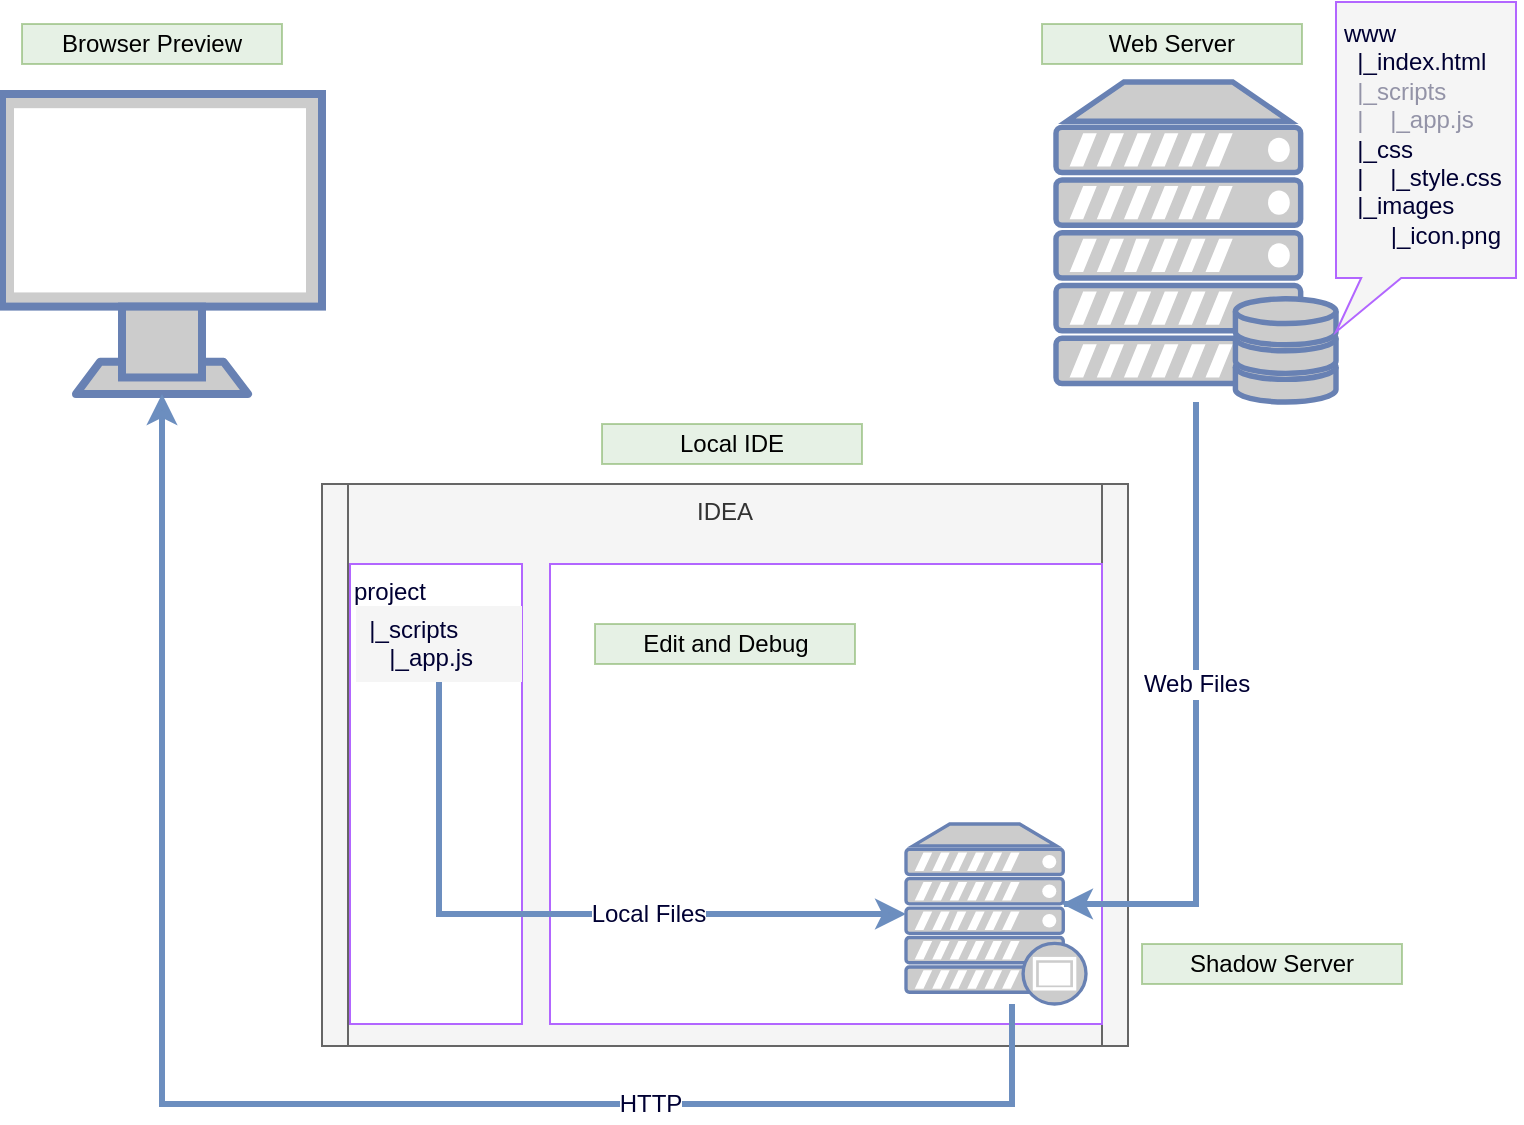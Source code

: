 <mxfile version="12.4.7" type="device"><diagram id="FZgArxikKJooWWQ8TWK9" name="Page-1"><mxGraphModel dx="1422" dy="768" grid="1" gridSize="10" guides="1" tooltips="1" connect="1" arrows="1" fold="1" page="1" pageScale="1" pageWidth="850" pageHeight="1100" math="0" shadow="0"><root><mxCell id="0"/><mxCell id="1" parent="0"/><mxCell id="CG06ZEwu5YbVa7UjZx3x-20" value="IDEA" style="shape=process;whiteSpace=wrap;html=1;backgroundOutline=1;labelBackgroundColor=none;strokeColor=#666666;fontColor=#333333;align=center;size=0.032;fillColor=#f5f5f5;verticalAlign=top;" vertex="1" parent="1"><mxGeometry x="200" y="300" width="403" height="281" as="geometry"/></mxCell><mxCell id="CG06ZEwu5YbVa7UjZx3x-8" value="" style="fontColor=#0066CC;verticalAlign=middle;verticalLabelPosition=middle;labelPosition=center;align=center;html=1;outlineConnect=0;fillColor=#CCCCCC;strokeColor=#6881B3;gradientColor=none;gradientDirection=north;strokeWidth=2;shape=mxgraph.networks.monitor;" vertex="1" parent="1"><mxGeometry x="40" y="105" width="160" height="150" as="geometry"/></mxCell><mxCell id="CG06ZEwu5YbVa7UjZx3x-10" value="" style="group" vertex="1" connectable="0" parent="1"><mxGeometry x="537" y="59" width="263" height="200" as="geometry"/></mxCell><mxCell id="CG06ZEwu5YbVa7UjZx3x-11" value="" style="fontColor=#0066CC;verticalAlign=top;verticalLabelPosition=bottom;labelPosition=center;align=center;html=1;outlineConnect=0;fillColor=#CCCCCC;strokeColor=#6881B3;gradientColor=none;gradientDirection=north;strokeWidth=2;shape=mxgraph.networks.server_storage;" vertex="1" parent="CG06ZEwu5YbVa7UjZx3x-10"><mxGeometry x="30" y="40" width="140" height="160" as="geometry"/></mxCell><mxCell id="CG06ZEwu5YbVa7UjZx3x-12" value="&lt;div&gt;www&lt;/div&gt;&lt;div&gt;&amp;nbsp; |_index.html&lt;/div&gt;&lt;div&gt;&amp;nbsp; |_scripts&lt;/div&gt;&lt;div&gt;&amp;nbsp; |&amp;nbsp;&amp;nbsp;&amp;nbsp; |_app.js&lt;/div&gt;&lt;div&gt;&amp;nbsp; |_css&lt;/div&gt;&lt;div&gt;&amp;nbsp; |&amp;nbsp;&amp;nbsp;&amp;nbsp; |_style.css&lt;/div&gt;&lt;div&gt;&amp;nbsp; |_images&lt;/div&gt;&lt;div&gt;&amp;nbsp;&amp;nbsp;&amp;nbsp;&amp;nbsp;&amp;nbsp;&amp;nbsp; |_icon.png&lt;br&gt;&lt;/div&gt;" style="shape=callout;whiteSpace=wrap;html=1;perimeter=calloutPerimeter;labelBackgroundColor=none;align=left;position2=0;size=27;position=0.14;verticalAlign=top;fillColor=#f5f5f5;strokeColor=#B266FF;fontColor=#000033;spacing=4;" vertex="1" parent="CG06ZEwu5YbVa7UjZx3x-10"><mxGeometry x="170" width="90" height="165" as="geometry"/></mxCell><mxCell id="CG06ZEwu5YbVa7UjZx3x-26" value="" style="rounded=0;whiteSpace=wrap;html=1;labelBackgroundColor=none;strokeColor=none;strokeWidth=1;fillColor=#f5f5f5;fontColor=#333333;align=left;opacity=60;" vertex="1" parent="CG06ZEwu5YbVa7UjZx3x-10"><mxGeometry x="173" y="38" width="77" height="28" as="geometry"/></mxCell><mxCell id="CG06ZEwu5YbVa7UjZx3x-34" value="Web Server" style="text;html=1;strokeColor=#82b366;fillColor=#d5e8d4;align=center;verticalAlign=middle;whiteSpace=wrap;rounded=0;labelBackgroundColor=none;opacity=60;" vertex="1" parent="CG06ZEwu5YbVa7UjZx3x-10"><mxGeometry x="23" y="11" width="130" height="20" as="geometry"/></mxCell><mxCell id="CG06ZEwu5YbVa7UjZx3x-22" value="&lt;div&gt;project&lt;/div&gt;" style="rounded=0;whiteSpace=wrap;html=1;labelBackgroundColor=none;strokeColor=#B266FF;fontColor=#000033;align=left;verticalAlign=top;" vertex="1" parent="1"><mxGeometry x="214" y="340" width="86" height="230" as="geometry"/></mxCell><mxCell id="CG06ZEwu5YbVa7UjZx3x-24" value="" style="rounded=0;whiteSpace=wrap;html=1;labelBackgroundColor=none;strokeColor=#B266FF;fontColor=#000033;align=left;verticalAlign=top;" vertex="1" parent="1"><mxGeometry x="314" y="340" width="276" height="230" as="geometry"/></mxCell><mxCell id="CG06ZEwu5YbVa7UjZx3x-13" value="" style="fontColor=#0066CC;verticalAlign=top;verticalLabelPosition=bottom;labelPosition=center;align=center;html=1;outlineConnect=0;fillColor=#CCCCCC;strokeColor=#6881B3;gradientColor=none;gradientDirection=north;strokeWidth=2;shape=mxgraph.networks.proxy_server;labelBackgroundColor=none;" vertex="1" parent="1"><mxGeometry x="492" y="470" width="90" height="90" as="geometry"/></mxCell><mxCell id="CG06ZEwu5YbVa7UjZx3x-28" style="edgeStyle=orthogonalEdgeStyle;rounded=0;orthogonalLoop=1;jettySize=auto;html=1;entryX=0;entryY=0.5;entryDx=0;entryDy=0;entryPerimeter=0;strokeWidth=3;fontColor=#000033;exitX=0.5;exitY=1;exitDx=0;exitDy=0;strokeColor=#6C8EBF;" edge="1" parent="1" source="CG06ZEwu5YbVa7UjZx3x-27" target="CG06ZEwu5YbVa7UjZx3x-13"><mxGeometry relative="1" as="geometry"/></mxCell><mxCell id="CG06ZEwu5YbVa7UjZx3x-30" value="Local Files" style="text;html=1;align=center;verticalAlign=middle;resizable=0;points=[];labelBackgroundColor=#ffffff;fontColor=#000033;" vertex="1" connectable="0" parent="CG06ZEwu5YbVa7UjZx3x-28"><mxGeometry x="0.259" relative="1" as="geometry"><mxPoint as="offset"/></mxGeometry></mxCell><mxCell id="CG06ZEwu5YbVa7UjZx3x-27" value="&amp;nbsp; |_scripts&lt;div&gt;&amp;nbsp;&amp;nbsp;&amp;nbsp;&amp;nbsp; |_app.js&lt;br&gt;&lt;/div&gt;" style="rounded=0;whiteSpace=wrap;html=1;labelBackgroundColor=none;strokeColor=none;strokeWidth=1;fillColor=#f5f5f5;fontColor=#000033;align=left;verticalAlign=top;spacing=0;labelPosition=center;verticalLabelPosition=middle;" vertex="1" parent="1"><mxGeometry x="217" y="361" width="83" height="38" as="geometry"/></mxCell><mxCell id="CG06ZEwu5YbVa7UjZx3x-21" style="edgeStyle=orthogonalEdgeStyle;rounded=0;orthogonalLoop=1;jettySize=auto;html=1;strokeWidth=3;fontColor=#000033;strokeColor=#6C8EBF;" edge="1" parent="1" source="CG06ZEwu5YbVa7UjZx3x-11"><mxGeometry relative="1" as="geometry"><mxPoint x="570" y="510" as="targetPoint"/><Array as="points"><mxPoint x="637" y="510"/><mxPoint x="571" y="510"/></Array></mxGeometry></mxCell><mxCell id="CG06ZEwu5YbVa7UjZx3x-29" value="Web Files" style="text;html=1;align=center;verticalAlign=middle;resizable=0;points=[];labelBackgroundColor=#ffffff;fontColor=#000033;" vertex="1" connectable="0" parent="CG06ZEwu5YbVa7UjZx3x-21"><mxGeometry x="0.141" y="1" relative="1" as="geometry"><mxPoint x="-1" y="-41" as="offset"/></mxGeometry></mxCell><mxCell id="CG06ZEwu5YbVa7UjZx3x-19" style="edgeStyle=orthogonalEdgeStyle;rounded=0;orthogonalLoop=1;jettySize=auto;html=1;strokeWidth=3;fontColor=#000033;entryX=0.5;entryY=1;entryDx=0;entryDy=0;entryPerimeter=0;fillColor=#f5f5f5;strokeColor=#6C8EBF;" edge="1" parent="1" source="CG06ZEwu5YbVa7UjZx3x-13" target="CG06ZEwu5YbVa7UjZx3x-8"><mxGeometry relative="1" as="geometry"><mxPoint x="230" y="160" as="targetPoint"/><Array as="points"><mxPoint x="545" y="610"/><mxPoint x="120" y="610"/></Array></mxGeometry></mxCell><mxCell id="CG06ZEwu5YbVa7UjZx3x-31" value="HTTP" style="text;html=1;align=center;verticalAlign=middle;resizable=0;points=[];labelBackgroundColor=#ffffff;fontColor=#000033;" vertex="1" connectable="0" parent="CG06ZEwu5YbVa7UjZx3x-19"><mxGeometry x="-0.442" y="2" relative="1" as="geometry"><mxPoint y="-2" as="offset"/></mxGeometry></mxCell><mxCell id="CG06ZEwu5YbVa7UjZx3x-33" value="Browser Preview" style="text;html=1;strokeColor=#82b366;fillColor=#d5e8d4;align=center;verticalAlign=middle;whiteSpace=wrap;rounded=0;labelBackgroundColor=none;opacity=60;" vertex="1" parent="1"><mxGeometry x="50" y="70" width="130" height="20" as="geometry"/></mxCell><mxCell id="CG06ZEwu5YbVa7UjZx3x-35" value="Local IDE" style="text;html=1;strokeColor=#82b366;fillColor=#d5e8d4;align=center;verticalAlign=middle;whiteSpace=wrap;rounded=0;labelBackgroundColor=none;opacity=60;" vertex="1" parent="1"><mxGeometry x="340" y="270" width="130" height="20" as="geometry"/></mxCell><mxCell id="CG06ZEwu5YbVa7UjZx3x-36" value="Shadow Server" style="text;html=1;strokeColor=#82b366;fillColor=#d5e8d4;align=center;verticalAlign=middle;whiteSpace=wrap;rounded=0;labelBackgroundColor=none;opacity=60;" vertex="1" parent="1"><mxGeometry x="610" y="530" width="130" height="20" as="geometry"/></mxCell><mxCell id="CG06ZEwu5YbVa7UjZx3x-37" value="Edit and Debug" style="text;html=1;strokeColor=#82b366;fillColor=#d5e8d4;align=center;verticalAlign=middle;whiteSpace=wrap;rounded=0;labelBackgroundColor=none;opacity=60;" vertex="1" parent="1"><mxGeometry x="336.5" y="370" width="130" height="20" as="geometry"/></mxCell></root></mxGraphModel></diagram></mxfile>